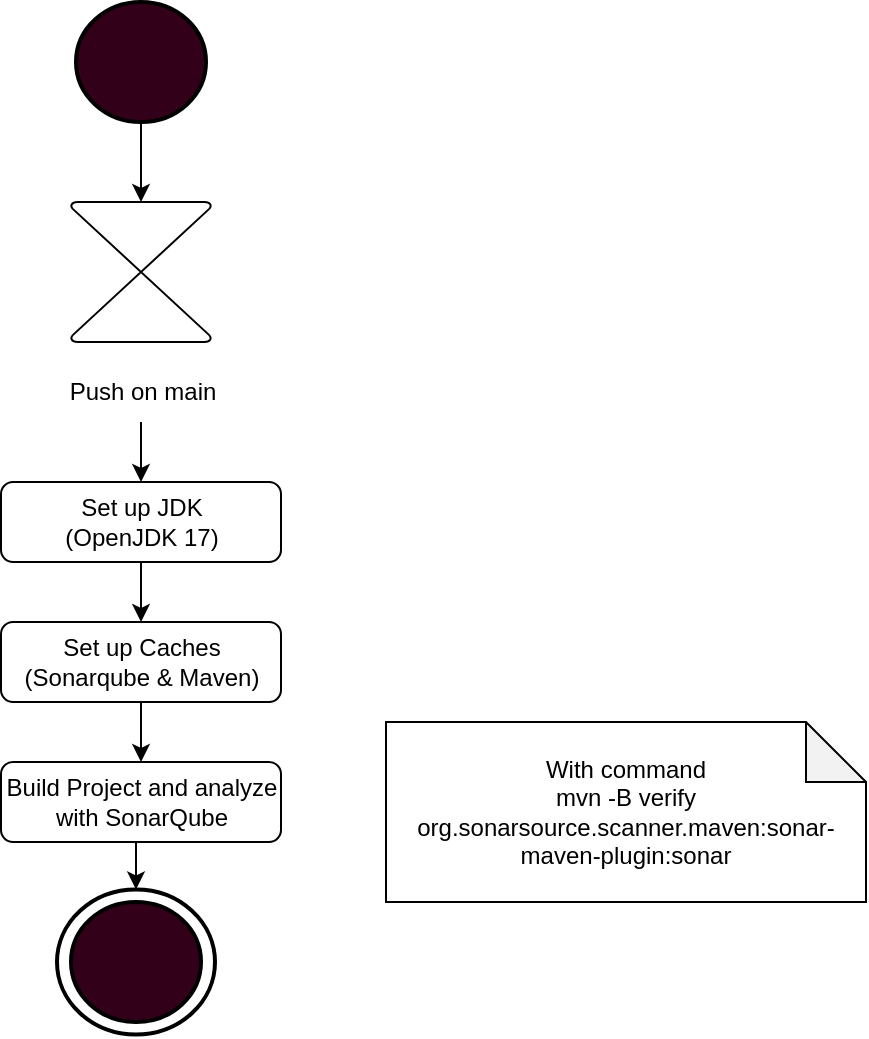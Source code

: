 <mxfile version="20.8.16" type="device"><diagram id="C5RBs43oDa-KdzZeNtuy" name="Page-1"><mxGraphModel dx="1434" dy="871" grid="1" gridSize="10" guides="1" tooltips="1" connect="1" arrows="1" fold="1" page="1" pageScale="1" pageWidth="827" pageHeight="1169" math="0" shadow="0"><root><mxCell id="WIyWlLk6GJQsqaUBKTNV-0"/><mxCell id="WIyWlLk6GJQsqaUBKTNV-1" parent="WIyWlLk6GJQsqaUBKTNV-0"/><mxCell id="70GhvYwe1-AoN0npqR72-7" style="edgeStyle=orthogonalEdgeStyle;rounded=0;orthogonalLoop=1;jettySize=auto;html=1;" parent="WIyWlLk6GJQsqaUBKTNV-1" source="70GhvYwe1-AoN0npqR72-3" target="70GhvYwe1-AoN0npqR72-6" edge="1"><mxGeometry relative="1" as="geometry"/></mxCell><mxCell id="70GhvYwe1-AoN0npqR72-3" value="Set up JDK&lt;br&gt;(OpenJDK 17)" style="rounded=1;whiteSpace=wrap;html=1;fontSize=12;glass=0;strokeWidth=1;shadow=0;" parent="WIyWlLk6GJQsqaUBKTNV-1" vertex="1"><mxGeometry x="77.5" y="310" width="140" height="40" as="geometry"/></mxCell><mxCell id="70GhvYwe1-AoN0npqR72-21" style="edgeStyle=orthogonalEdgeStyle;rounded=0;orthogonalLoop=1;jettySize=auto;html=1;exitX=0.5;exitY=1;exitDx=0;exitDy=0;entryX=0.5;entryY=0;entryDx=0;entryDy=0;" parent="WIyWlLk6GJQsqaUBKTNV-1" source="70GhvYwe1-AoN0npqR72-6" target="70GhvYwe1-AoN0npqR72-20" edge="1"><mxGeometry relative="1" as="geometry"/></mxCell><mxCell id="70GhvYwe1-AoN0npqR72-6" value="Set up Caches (Sonarqube &amp;amp; Maven)" style="rounded=1;whiteSpace=wrap;html=1;fontSize=12;glass=0;strokeWidth=1;shadow=0;" parent="WIyWlLk6GJQsqaUBKTNV-1" vertex="1"><mxGeometry x="77.5" y="380" width="140" height="40" as="geometry"/></mxCell><mxCell id="70GhvYwe1-AoN0npqR72-8" value="" style="verticalLabelPosition=bottom;verticalAlign=top;html=1;shape=mxgraph.flowchart.collate;" parent="WIyWlLk6GJQsqaUBKTNV-1" vertex="1"><mxGeometry x="112.5" y="170" width="70" height="70" as="geometry"/></mxCell><mxCell id="70GhvYwe1-AoN0npqR72-19" style="edgeStyle=orthogonalEdgeStyle;rounded=0;orthogonalLoop=1;jettySize=auto;html=1;entryX=0.5;entryY=0;entryDx=0;entryDy=0;" parent="WIyWlLk6GJQsqaUBKTNV-1" source="70GhvYwe1-AoN0npqR72-9" target="70GhvYwe1-AoN0npqR72-3" edge="1"><mxGeometry relative="1" as="geometry"/></mxCell><mxCell id="70GhvYwe1-AoN0npqR72-9" value="Push on main" style="text;html=1;align=center;verticalAlign=middle;resizable=0;points=[];autosize=1;strokeColor=none;fillColor=none;" parent="WIyWlLk6GJQsqaUBKTNV-1" vertex="1"><mxGeometry x="97.5" y="250" width="100" height="30" as="geometry"/></mxCell><mxCell id="70GhvYwe1-AoN0npqR72-17" style="edgeStyle=orthogonalEdgeStyle;rounded=0;orthogonalLoop=1;jettySize=auto;html=1;entryX=0.5;entryY=0;entryDx=0;entryDy=0;entryPerimeter=0;" parent="WIyWlLk6GJQsqaUBKTNV-1" source="70GhvYwe1-AoN0npqR72-12" target="70GhvYwe1-AoN0npqR72-8" edge="1"><mxGeometry relative="1" as="geometry"><mxPoint x="240" y="140" as="targetPoint"/></mxGeometry></mxCell><mxCell id="70GhvYwe1-AoN0npqR72-12" value="" style="strokeWidth=2;html=1;shape=mxgraph.flowchart.start_2;whiteSpace=wrap;fillStyle=solid;fillColor=#33001A;" parent="WIyWlLk6GJQsqaUBKTNV-1" vertex="1"><mxGeometry x="115" y="70" width="65" height="60" as="geometry"/></mxCell><mxCell id="70GhvYwe1-AoN0npqR72-31" style="edgeStyle=orthogonalEdgeStyle;rounded=0;orthogonalLoop=1;jettySize=auto;html=1;exitX=0.5;exitY=1;exitDx=0;exitDy=0;entryX=0.5;entryY=0;entryDx=0;entryDy=0;entryPerimeter=0;" parent="WIyWlLk6GJQsqaUBKTNV-1" source="70GhvYwe1-AoN0npqR72-20" target="70GhvYwe1-AoN0npqR72-28" edge="1"><mxGeometry relative="1" as="geometry"/></mxCell><mxCell id="70GhvYwe1-AoN0npqR72-20" value="Build Project and analyze with SonarQube" style="rounded=1;whiteSpace=wrap;html=1;fontSize=12;glass=0;strokeWidth=1;shadow=0;" parent="WIyWlLk6GJQsqaUBKTNV-1" vertex="1"><mxGeometry x="77.5" y="450" width="140" height="40" as="geometry"/></mxCell><mxCell id="70GhvYwe1-AoN0npqR72-26" value="With command&lt;br&gt;mvn -B verify org.sonarsource.scanner.maven:sonar-maven-plugin:sonar" style="shape=note;whiteSpace=wrap;html=1;backgroundOutline=1;darkOpacity=0.05;fillStyle=auto;fillColor=none;" parent="WIyWlLk6GJQsqaUBKTNV-1" vertex="1"><mxGeometry x="270" y="430" width="240" height="90" as="geometry"/></mxCell><mxCell id="70GhvYwe1-AoN0npqR72-27" value="" style="strokeWidth=2;html=1;shape=mxgraph.flowchart.start_2;whiteSpace=wrap;fillStyle=solid;fillColor=#33001A;" parent="WIyWlLk6GJQsqaUBKTNV-1" vertex="1"><mxGeometry x="112.5" y="520" width="65" height="60" as="geometry"/></mxCell><mxCell id="70GhvYwe1-AoN0npqR72-28" value="" style="strokeWidth=2;html=1;shape=mxgraph.flowchart.start_2;whiteSpace=wrap;fillStyle=auto;fillColor=none;" parent="WIyWlLk6GJQsqaUBKTNV-1" vertex="1"><mxGeometry x="105.5" y="513.75" width="79" height="72.5" as="geometry"/></mxCell></root></mxGraphModel></diagram></mxfile>